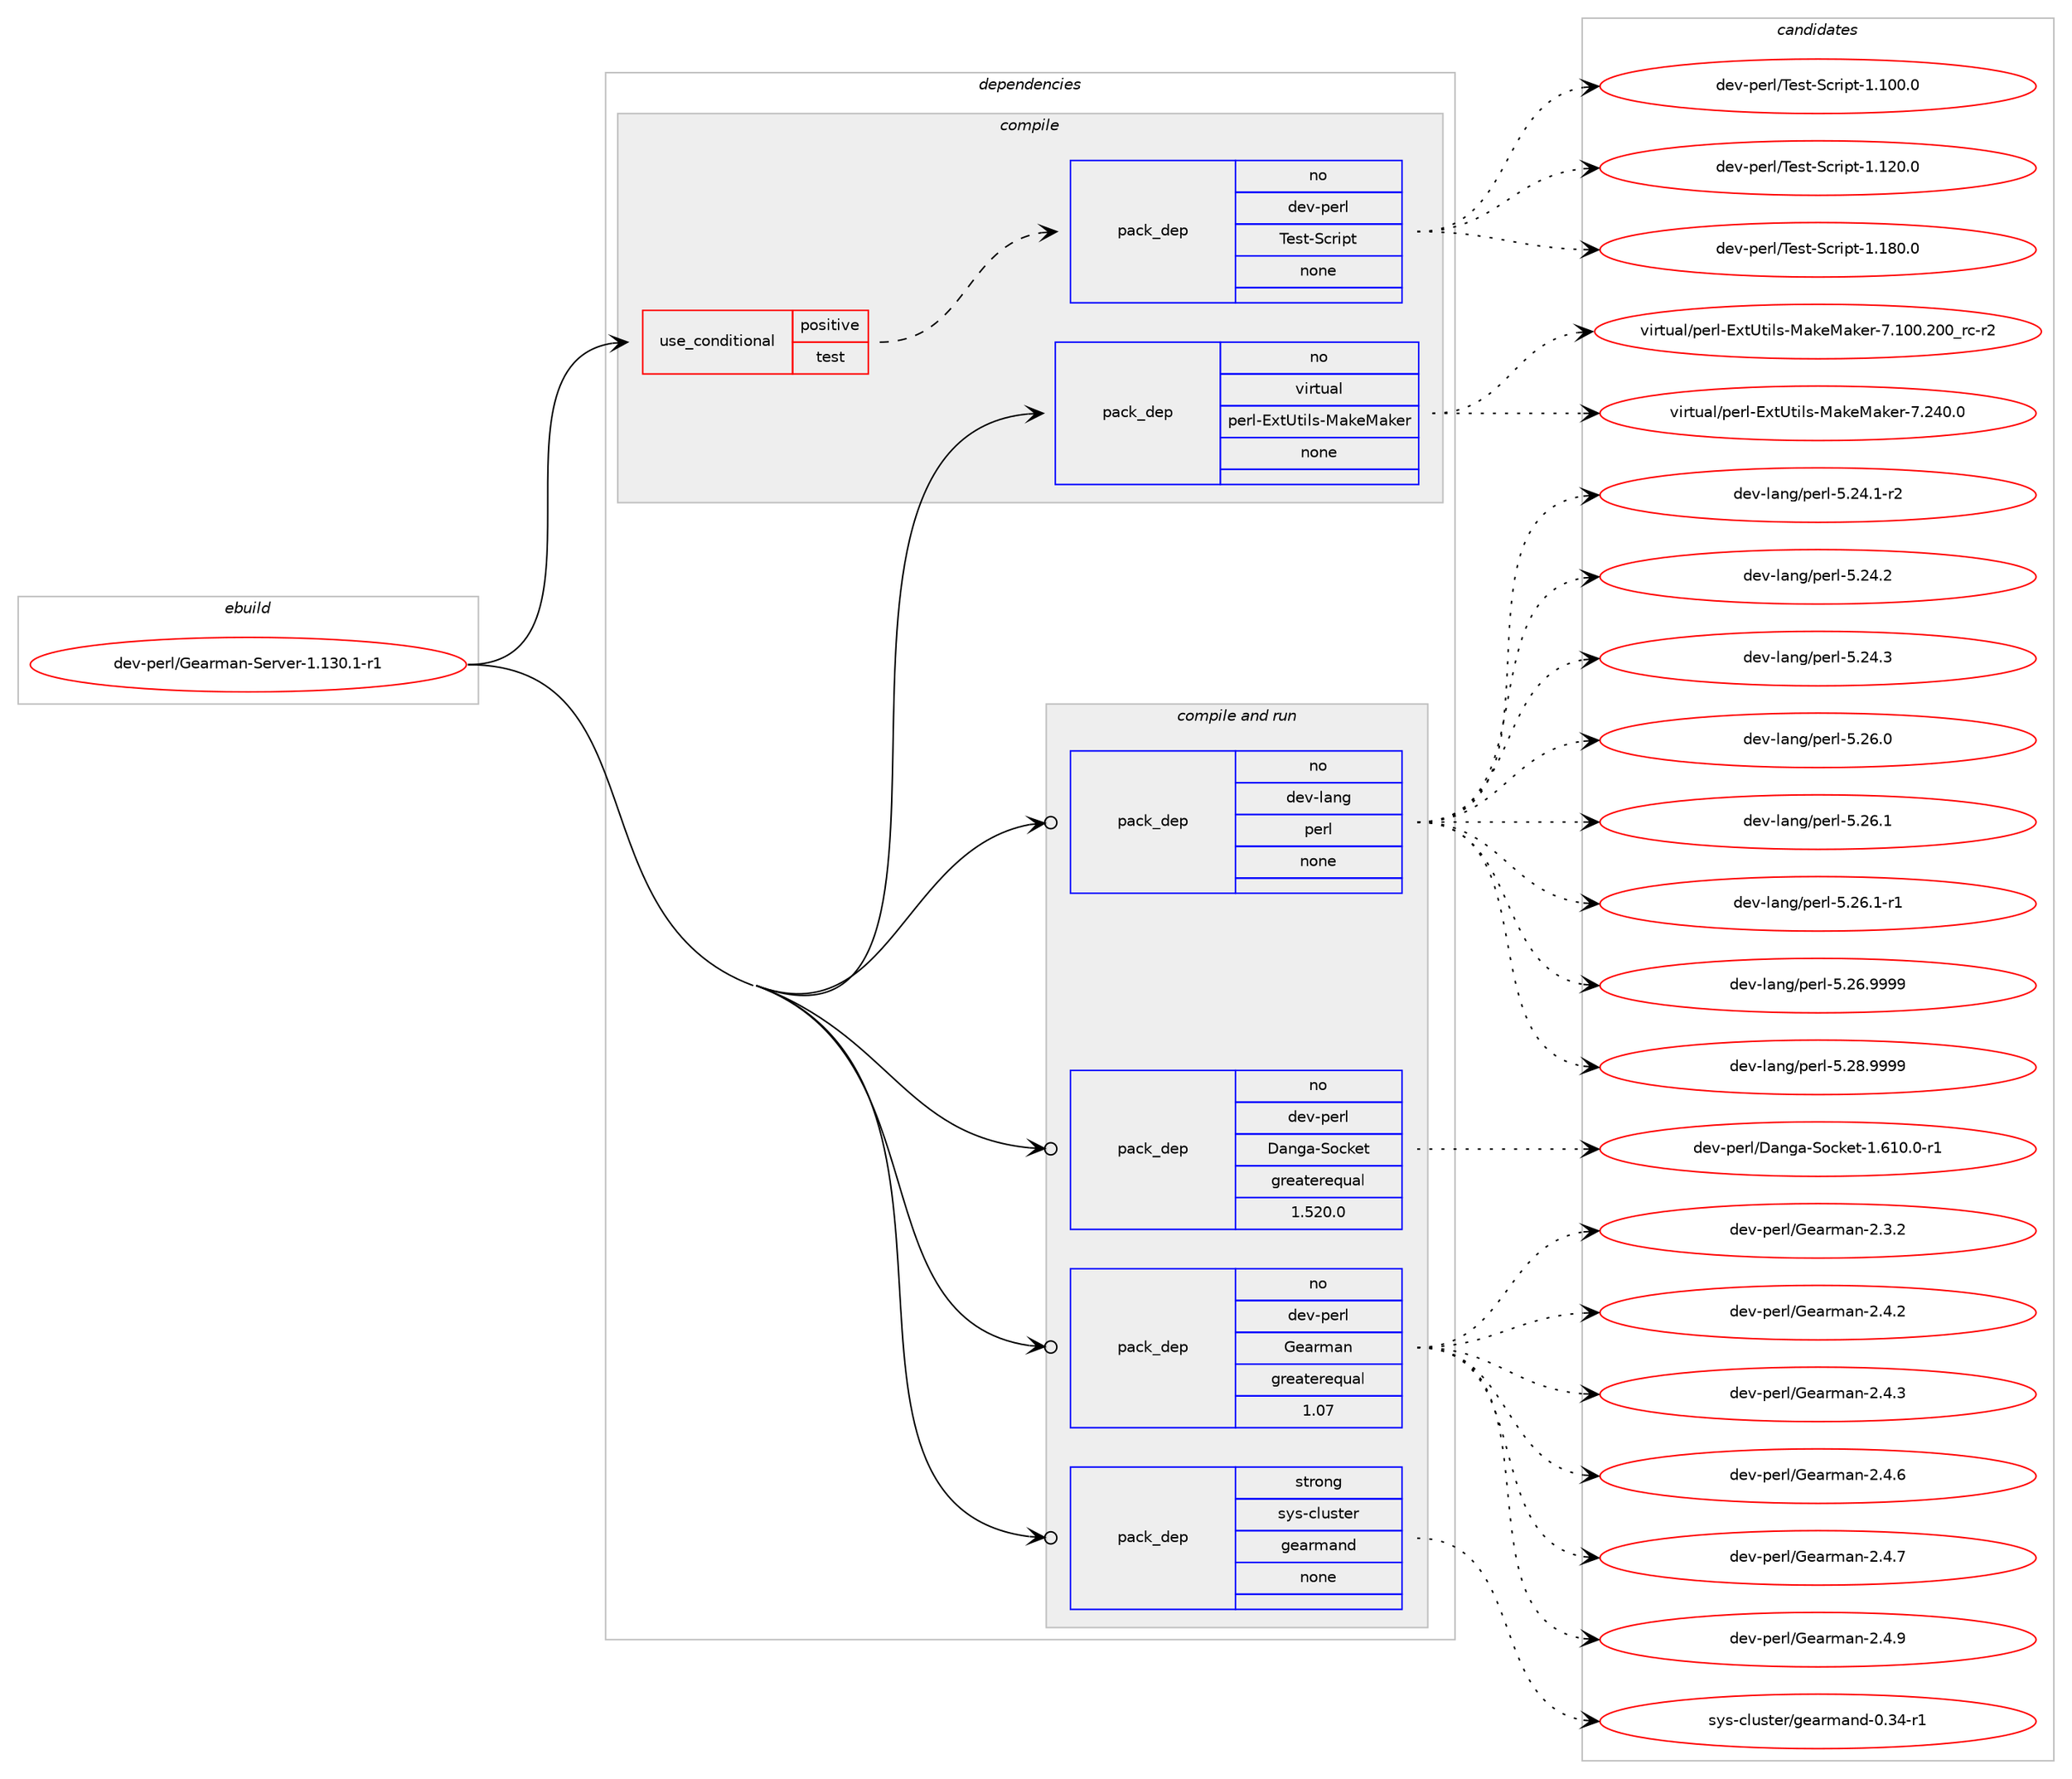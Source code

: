 digraph prolog {

# *************
# Graph options
# *************

newrank=true;
concentrate=true;
compound=true;
graph [rankdir=LR,fontname=Helvetica,fontsize=10,ranksep=1.5];#, ranksep=2.5, nodesep=0.2];
edge  [arrowhead=vee];
node  [fontname=Helvetica,fontsize=10];

# **********
# The ebuild
# **********

subgraph cluster_leftcol {
color=gray;
rank=same;
label=<<i>ebuild</i>>;
id [label="dev-perl/Gearman-Server-1.130.1-r1", color=red, width=4, href="../dev-perl/Gearman-Server-1.130.1-r1.svg"];
}

# ****************
# The dependencies
# ****************

subgraph cluster_midcol {
color=gray;
label=<<i>dependencies</i>>;
subgraph cluster_compile {
fillcolor="#eeeeee";
style=filled;
label=<<i>compile</i>>;
subgraph cond27271 {
dependency130867 [label=<<TABLE BORDER="0" CELLBORDER="1" CELLSPACING="0" CELLPADDING="4"><TR><TD ROWSPAN="3" CELLPADDING="10">use_conditional</TD></TR><TR><TD>positive</TD></TR><TR><TD>test</TD></TR></TABLE>>, shape=none, color=red];
subgraph pack99923 {
dependency130868 [label=<<TABLE BORDER="0" CELLBORDER="1" CELLSPACING="0" CELLPADDING="4" WIDTH="220"><TR><TD ROWSPAN="6" CELLPADDING="30">pack_dep</TD></TR><TR><TD WIDTH="110">no</TD></TR><TR><TD>dev-perl</TD></TR><TR><TD>Test-Script</TD></TR><TR><TD>none</TD></TR><TR><TD></TD></TR></TABLE>>, shape=none, color=blue];
}
dependency130867:e -> dependency130868:w [weight=20,style="dashed",arrowhead="vee"];
}
id:e -> dependency130867:w [weight=20,style="solid",arrowhead="vee"];
subgraph pack99924 {
dependency130869 [label=<<TABLE BORDER="0" CELLBORDER="1" CELLSPACING="0" CELLPADDING="4" WIDTH="220"><TR><TD ROWSPAN="6" CELLPADDING="30">pack_dep</TD></TR><TR><TD WIDTH="110">no</TD></TR><TR><TD>virtual</TD></TR><TR><TD>perl-ExtUtils-MakeMaker</TD></TR><TR><TD>none</TD></TR><TR><TD></TD></TR></TABLE>>, shape=none, color=blue];
}
id:e -> dependency130869:w [weight=20,style="solid",arrowhead="vee"];
}
subgraph cluster_compileandrun {
fillcolor="#eeeeee";
style=filled;
label=<<i>compile and run</i>>;
subgraph pack99925 {
dependency130870 [label=<<TABLE BORDER="0" CELLBORDER="1" CELLSPACING="0" CELLPADDING="4" WIDTH="220"><TR><TD ROWSPAN="6" CELLPADDING="30">pack_dep</TD></TR><TR><TD WIDTH="110">no</TD></TR><TR><TD>dev-lang</TD></TR><TR><TD>perl</TD></TR><TR><TD>none</TD></TR><TR><TD></TD></TR></TABLE>>, shape=none, color=blue];
}
id:e -> dependency130870:w [weight=20,style="solid",arrowhead="odotvee"];
subgraph pack99926 {
dependency130871 [label=<<TABLE BORDER="0" CELLBORDER="1" CELLSPACING="0" CELLPADDING="4" WIDTH="220"><TR><TD ROWSPAN="6" CELLPADDING="30">pack_dep</TD></TR><TR><TD WIDTH="110">no</TD></TR><TR><TD>dev-perl</TD></TR><TR><TD>Danga-Socket</TD></TR><TR><TD>greaterequal</TD></TR><TR><TD>1.520.0</TD></TR></TABLE>>, shape=none, color=blue];
}
id:e -> dependency130871:w [weight=20,style="solid",arrowhead="odotvee"];
subgraph pack99927 {
dependency130872 [label=<<TABLE BORDER="0" CELLBORDER="1" CELLSPACING="0" CELLPADDING="4" WIDTH="220"><TR><TD ROWSPAN="6" CELLPADDING="30">pack_dep</TD></TR><TR><TD WIDTH="110">no</TD></TR><TR><TD>dev-perl</TD></TR><TR><TD>Gearman</TD></TR><TR><TD>greaterequal</TD></TR><TR><TD>1.07</TD></TR></TABLE>>, shape=none, color=blue];
}
id:e -> dependency130872:w [weight=20,style="solid",arrowhead="odotvee"];
subgraph pack99928 {
dependency130873 [label=<<TABLE BORDER="0" CELLBORDER="1" CELLSPACING="0" CELLPADDING="4" WIDTH="220"><TR><TD ROWSPAN="6" CELLPADDING="30">pack_dep</TD></TR><TR><TD WIDTH="110">strong</TD></TR><TR><TD>sys-cluster</TD></TR><TR><TD>gearmand</TD></TR><TR><TD>none</TD></TR><TR><TD></TD></TR></TABLE>>, shape=none, color=blue];
}
id:e -> dependency130873:w [weight=20,style="solid",arrowhead="odotvee"];
}
subgraph cluster_run {
fillcolor="#eeeeee";
style=filled;
label=<<i>run</i>>;
}
}

# **************
# The candidates
# **************

subgraph cluster_choices {
rank=same;
color=gray;
label=<<i>candidates</i>>;

subgraph choice99923 {
color=black;
nodesep=1;
choice1001011184511210111410847841011151164583991141051121164549464948484648 [label="dev-perl/Test-Script-1.100.0", color=red, width=4,href="../dev-perl/Test-Script-1.100.0.svg"];
choice1001011184511210111410847841011151164583991141051121164549464950484648 [label="dev-perl/Test-Script-1.120.0", color=red, width=4,href="../dev-perl/Test-Script-1.120.0.svg"];
choice1001011184511210111410847841011151164583991141051121164549464956484648 [label="dev-perl/Test-Script-1.180.0", color=red, width=4,href="../dev-perl/Test-Script-1.180.0.svg"];
dependency130868:e -> choice1001011184511210111410847841011151164583991141051121164549464948484648:w [style=dotted,weight="100"];
dependency130868:e -> choice1001011184511210111410847841011151164583991141051121164549464950484648:w [style=dotted,weight="100"];
dependency130868:e -> choice1001011184511210111410847841011151164583991141051121164549464956484648:w [style=dotted,weight="100"];
}
subgraph choice99924 {
color=black;
nodesep=1;
choice118105114116117971084711210111410845691201168511610510811545779710710177971071011144555464948484650484895114994511450 [label="virtual/perl-ExtUtils-MakeMaker-7.100.200_rc-r2", color=red, width=4,href="../virtual/perl-ExtUtils-MakeMaker-7.100.200_rc-r2.svg"];
choice118105114116117971084711210111410845691201168511610510811545779710710177971071011144555465052484648 [label="virtual/perl-ExtUtils-MakeMaker-7.240.0", color=red, width=4,href="../virtual/perl-ExtUtils-MakeMaker-7.240.0.svg"];
dependency130869:e -> choice118105114116117971084711210111410845691201168511610510811545779710710177971071011144555464948484650484895114994511450:w [style=dotted,weight="100"];
dependency130869:e -> choice118105114116117971084711210111410845691201168511610510811545779710710177971071011144555465052484648:w [style=dotted,weight="100"];
}
subgraph choice99925 {
color=black;
nodesep=1;
choice100101118451089711010347112101114108455346505246494511450 [label="dev-lang/perl-5.24.1-r2", color=red, width=4,href="../dev-lang/perl-5.24.1-r2.svg"];
choice10010111845108971101034711210111410845534650524650 [label="dev-lang/perl-5.24.2", color=red, width=4,href="../dev-lang/perl-5.24.2.svg"];
choice10010111845108971101034711210111410845534650524651 [label="dev-lang/perl-5.24.3", color=red, width=4,href="../dev-lang/perl-5.24.3.svg"];
choice10010111845108971101034711210111410845534650544648 [label="dev-lang/perl-5.26.0", color=red, width=4,href="../dev-lang/perl-5.26.0.svg"];
choice10010111845108971101034711210111410845534650544649 [label="dev-lang/perl-5.26.1", color=red, width=4,href="../dev-lang/perl-5.26.1.svg"];
choice100101118451089711010347112101114108455346505446494511449 [label="dev-lang/perl-5.26.1-r1", color=red, width=4,href="../dev-lang/perl-5.26.1-r1.svg"];
choice10010111845108971101034711210111410845534650544657575757 [label="dev-lang/perl-5.26.9999", color=red, width=4,href="../dev-lang/perl-5.26.9999.svg"];
choice10010111845108971101034711210111410845534650564657575757 [label="dev-lang/perl-5.28.9999", color=red, width=4,href="../dev-lang/perl-5.28.9999.svg"];
dependency130870:e -> choice100101118451089711010347112101114108455346505246494511450:w [style=dotted,weight="100"];
dependency130870:e -> choice10010111845108971101034711210111410845534650524650:w [style=dotted,weight="100"];
dependency130870:e -> choice10010111845108971101034711210111410845534650524651:w [style=dotted,weight="100"];
dependency130870:e -> choice10010111845108971101034711210111410845534650544648:w [style=dotted,weight="100"];
dependency130870:e -> choice10010111845108971101034711210111410845534650544649:w [style=dotted,weight="100"];
dependency130870:e -> choice100101118451089711010347112101114108455346505446494511449:w [style=dotted,weight="100"];
dependency130870:e -> choice10010111845108971101034711210111410845534650544657575757:w [style=dotted,weight="100"];
dependency130870:e -> choice10010111845108971101034711210111410845534650564657575757:w [style=dotted,weight="100"];
}
subgraph choice99926 {
color=black;
nodesep=1;
choice100101118451121011141084768971101039745831119910710111645494654494846484511449 [label="dev-perl/Danga-Socket-1.610.0-r1", color=red, width=4,href="../dev-perl/Danga-Socket-1.610.0-r1.svg"];
dependency130871:e -> choice100101118451121011141084768971101039745831119910710111645494654494846484511449:w [style=dotted,weight="100"];
}
subgraph choice99927 {
color=black;
nodesep=1;
choice1001011184511210111410847711019711410997110455046514650 [label="dev-perl/Gearman-2.3.2", color=red, width=4,href="../dev-perl/Gearman-2.3.2.svg"];
choice1001011184511210111410847711019711410997110455046524650 [label="dev-perl/Gearman-2.4.2", color=red, width=4,href="../dev-perl/Gearman-2.4.2.svg"];
choice1001011184511210111410847711019711410997110455046524651 [label="dev-perl/Gearman-2.4.3", color=red, width=4,href="../dev-perl/Gearman-2.4.3.svg"];
choice1001011184511210111410847711019711410997110455046524654 [label="dev-perl/Gearman-2.4.6", color=red, width=4,href="../dev-perl/Gearman-2.4.6.svg"];
choice1001011184511210111410847711019711410997110455046524655 [label="dev-perl/Gearman-2.4.7", color=red, width=4,href="../dev-perl/Gearman-2.4.7.svg"];
choice1001011184511210111410847711019711410997110455046524657 [label="dev-perl/Gearman-2.4.9", color=red, width=4,href="../dev-perl/Gearman-2.4.9.svg"];
dependency130872:e -> choice1001011184511210111410847711019711410997110455046514650:w [style=dotted,weight="100"];
dependency130872:e -> choice1001011184511210111410847711019711410997110455046524650:w [style=dotted,weight="100"];
dependency130872:e -> choice1001011184511210111410847711019711410997110455046524651:w [style=dotted,weight="100"];
dependency130872:e -> choice1001011184511210111410847711019711410997110455046524654:w [style=dotted,weight="100"];
dependency130872:e -> choice1001011184511210111410847711019711410997110455046524655:w [style=dotted,weight="100"];
dependency130872:e -> choice1001011184511210111410847711019711410997110455046524657:w [style=dotted,weight="100"];
}
subgraph choice99928 {
color=black;
nodesep=1;
choice115121115459910811711511610111447103101971141099711010045484651524511449 [label="sys-cluster/gearmand-0.34-r1", color=red, width=4,href="../sys-cluster/gearmand-0.34-r1.svg"];
dependency130873:e -> choice115121115459910811711511610111447103101971141099711010045484651524511449:w [style=dotted,weight="100"];
}
}

}

